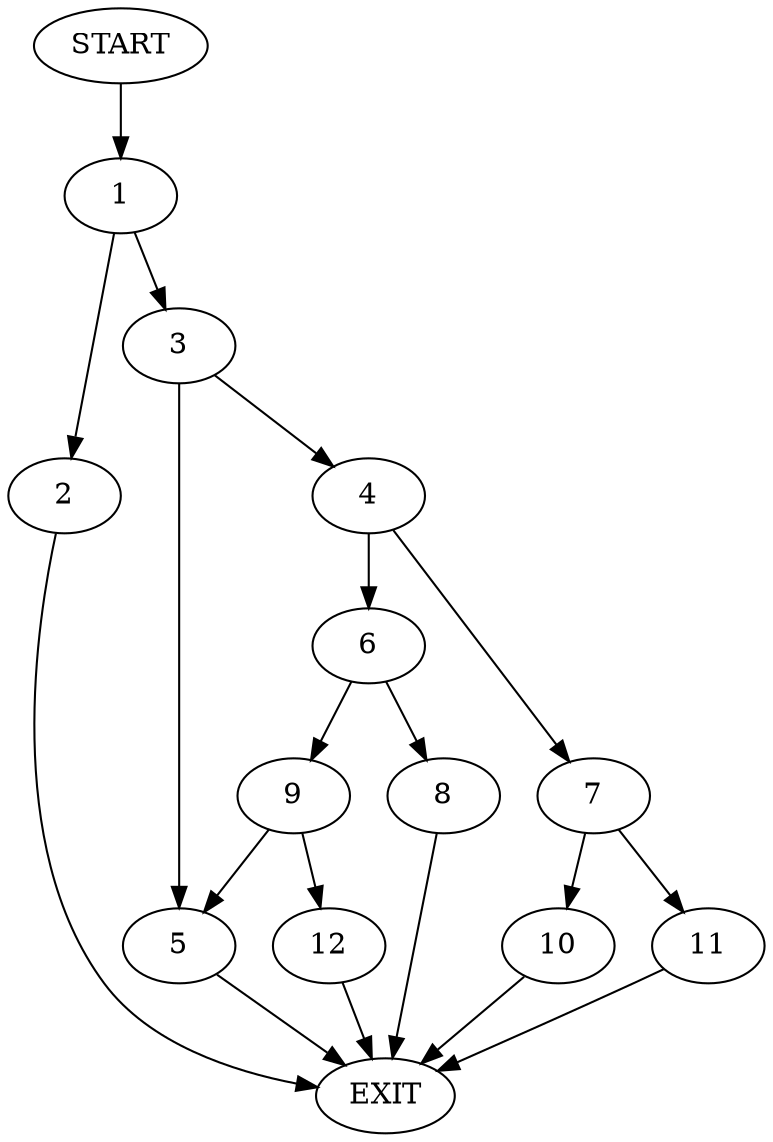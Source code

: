 digraph {
0 [label="START"]
13 [label="EXIT"]
0 -> 1
1 -> 2
1 -> 3
3 -> 4
3 -> 5
2 -> 13
4 -> 6
4 -> 7
5 -> 13
6 -> 8
6 -> 9
7 -> 10
7 -> 11
11 -> 13
10 -> 13
9 -> 12
9 -> 5
8 -> 13
12 -> 13
}
